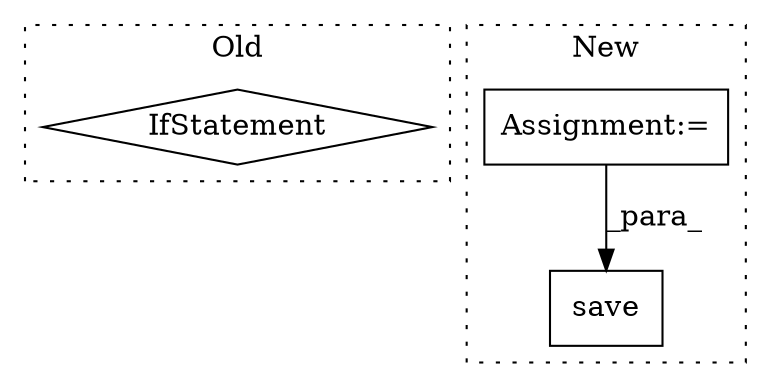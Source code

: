 digraph G {
subgraph cluster0 {
1 [label="IfStatement" a="25" s="2168,2185" l="4,2" shape="diamond"];
label = "Old";
style="dotted";
}
subgraph cluster1 {
2 [label="save" a="32" s="2622,2647" l="5,1" shape="box"];
3 [label="Assignment:=" a="7" s="2412" l="1" shape="box"];
label = "New";
style="dotted";
}
3 -> 2 [label="_para_"];
}